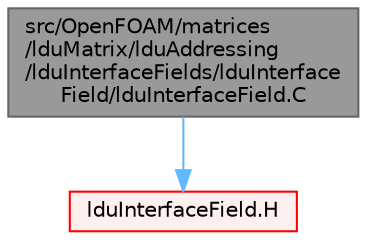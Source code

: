 digraph "src/OpenFOAM/matrices/lduMatrix/lduAddressing/lduInterfaceFields/lduInterfaceField/lduInterfaceField.C"
{
 // LATEX_PDF_SIZE
  bgcolor="transparent";
  edge [fontname=Helvetica,fontsize=10,labelfontname=Helvetica,labelfontsize=10];
  node [fontname=Helvetica,fontsize=10,shape=box,height=0.2,width=0.4];
  Node1 [id="Node000001",label="src/OpenFOAM/matrices\l/lduMatrix/lduAddressing\l/lduInterfaceFields/lduInterface\lField/lduInterfaceField.C",height=0.2,width=0.4,color="gray40", fillcolor="grey60", style="filled", fontcolor="black",tooltip=" "];
  Node1 -> Node2 [id="edge1_Node000001_Node000002",color="steelblue1",style="solid",tooltip=" "];
  Node2 [id="Node000002",label="lduInterfaceField.H",height=0.2,width=0.4,color="red", fillcolor="#FFF0F0", style="filled",URL="$lduInterfaceField_8H.html",tooltip=" "];
}
